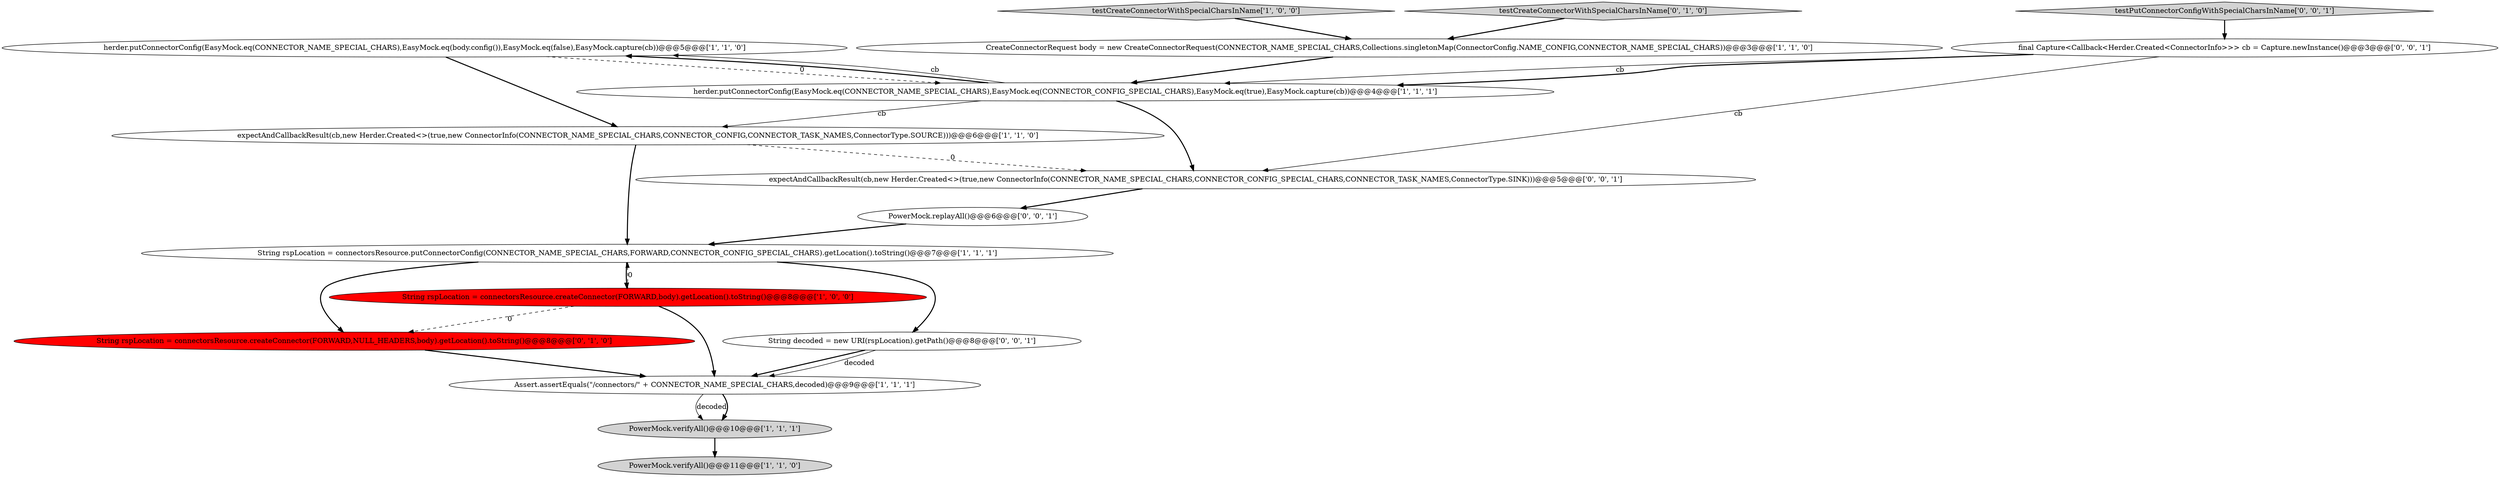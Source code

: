 digraph {
2 [style = filled, label = "herder.putConnectorConfig(EasyMock.eq(CONNECTOR_NAME_SPECIAL_CHARS),EasyMock.eq(body.config()),EasyMock.eq(false),EasyMock.capture(cb))@@@5@@@['1', '1', '0']", fillcolor = white, shape = ellipse image = "AAA0AAABBB1BBB"];
4 [style = filled, label = "expectAndCallbackResult(cb,new Herder.Created<>(true,new ConnectorInfo(CONNECTOR_NAME_SPECIAL_CHARS,CONNECTOR_CONFIG,CONNECTOR_TASK_NAMES,ConnectorType.SOURCE)))@@@6@@@['1', '1', '0']", fillcolor = white, shape = ellipse image = "AAA0AAABBB1BBB"];
10 [style = filled, label = "String rspLocation = connectorsResource.createConnector(FORWARD,NULL_HEADERS,body).getLocation().toString()@@@8@@@['0', '1', '0']", fillcolor = red, shape = ellipse image = "AAA1AAABBB2BBB"];
1 [style = filled, label = "testCreateConnectorWithSpecialCharsInName['1', '0', '0']", fillcolor = lightgray, shape = diamond image = "AAA0AAABBB1BBB"];
3 [style = filled, label = "PowerMock.verifyAll()@@@10@@@['1', '1', '1']", fillcolor = lightgray, shape = ellipse image = "AAA0AAABBB1BBB"];
5 [style = filled, label = "PowerMock.verifyAll()@@@11@@@['1', '1', '0']", fillcolor = lightgray, shape = ellipse image = "AAA0AAABBB1BBB"];
14 [style = filled, label = "testPutConnectorConfigWithSpecialCharsInName['0', '0', '1']", fillcolor = lightgray, shape = diamond image = "AAA0AAABBB3BBB"];
11 [style = filled, label = "testCreateConnectorWithSpecialCharsInName['0', '1', '0']", fillcolor = lightgray, shape = diamond image = "AAA0AAABBB2BBB"];
16 [style = filled, label = "PowerMock.replayAll()@@@6@@@['0', '0', '1']", fillcolor = white, shape = ellipse image = "AAA0AAABBB3BBB"];
7 [style = filled, label = "String rspLocation = connectorsResource.putConnectorConfig(CONNECTOR_NAME_SPECIAL_CHARS,FORWARD,CONNECTOR_CONFIG_SPECIAL_CHARS).getLocation().toString()@@@7@@@['1', '1', '1']", fillcolor = white, shape = ellipse image = "AAA0AAABBB1BBB"];
15 [style = filled, label = "expectAndCallbackResult(cb,new Herder.Created<>(true,new ConnectorInfo(CONNECTOR_NAME_SPECIAL_CHARS,CONNECTOR_CONFIG_SPECIAL_CHARS,CONNECTOR_TASK_NAMES,ConnectorType.SINK)))@@@5@@@['0', '0', '1']", fillcolor = white, shape = ellipse image = "AAA0AAABBB3BBB"];
8 [style = filled, label = "herder.putConnectorConfig(EasyMock.eq(CONNECTOR_NAME_SPECIAL_CHARS),EasyMock.eq(CONNECTOR_CONFIG_SPECIAL_CHARS),EasyMock.eq(true),EasyMock.capture(cb))@@@4@@@['1', '1', '1']", fillcolor = white, shape = ellipse image = "AAA0AAABBB1BBB"];
13 [style = filled, label = "String decoded = new URI(rspLocation).getPath()@@@8@@@['0', '0', '1']", fillcolor = white, shape = ellipse image = "AAA0AAABBB3BBB"];
0 [style = filled, label = "String rspLocation = connectorsResource.createConnector(FORWARD,body).getLocation().toString()@@@8@@@['1', '0', '0']", fillcolor = red, shape = ellipse image = "AAA1AAABBB1BBB"];
9 [style = filled, label = "Assert.assertEquals(\"/connectors/\" + CONNECTOR_NAME_SPECIAL_CHARS,decoded)@@@9@@@['1', '1', '1']", fillcolor = white, shape = ellipse image = "AAA0AAABBB1BBB"];
6 [style = filled, label = "CreateConnectorRequest body = new CreateConnectorRequest(CONNECTOR_NAME_SPECIAL_CHARS,Collections.singletonMap(ConnectorConfig.NAME_CONFIG,CONNECTOR_NAME_SPECIAL_CHARS))@@@3@@@['1', '1', '0']", fillcolor = white, shape = ellipse image = "AAA0AAABBB1BBB"];
12 [style = filled, label = "final Capture<Callback<Herder.Created<ConnectorInfo>>> cb = Capture.newInstance()@@@3@@@['0', '0', '1']", fillcolor = white, shape = ellipse image = "AAA0AAABBB3BBB"];
7->13 [style = bold, label=""];
0->9 [style = bold, label=""];
8->15 [style = bold, label=""];
7->10 [style = bold, label=""];
12->8 [style = solid, label="cb"];
12->15 [style = solid, label="cb"];
11->6 [style = bold, label=""];
16->7 [style = bold, label=""];
7->0 [style = bold, label=""];
15->16 [style = bold, label=""];
2->4 [style = bold, label=""];
9->3 [style = solid, label="decoded"];
2->8 [style = dashed, label="0"];
4->7 [style = bold, label=""];
0->10 [style = dashed, label="0"];
3->5 [style = bold, label=""];
1->6 [style = bold, label=""];
8->2 [style = bold, label=""];
12->8 [style = bold, label=""];
4->15 [style = dashed, label="0"];
14->12 [style = bold, label=""];
6->8 [style = bold, label=""];
9->3 [style = bold, label=""];
10->9 [style = bold, label=""];
13->9 [style = bold, label=""];
8->4 [style = solid, label="cb"];
0->7 [style = dashed, label="0"];
13->9 [style = solid, label="decoded"];
8->2 [style = solid, label="cb"];
}
